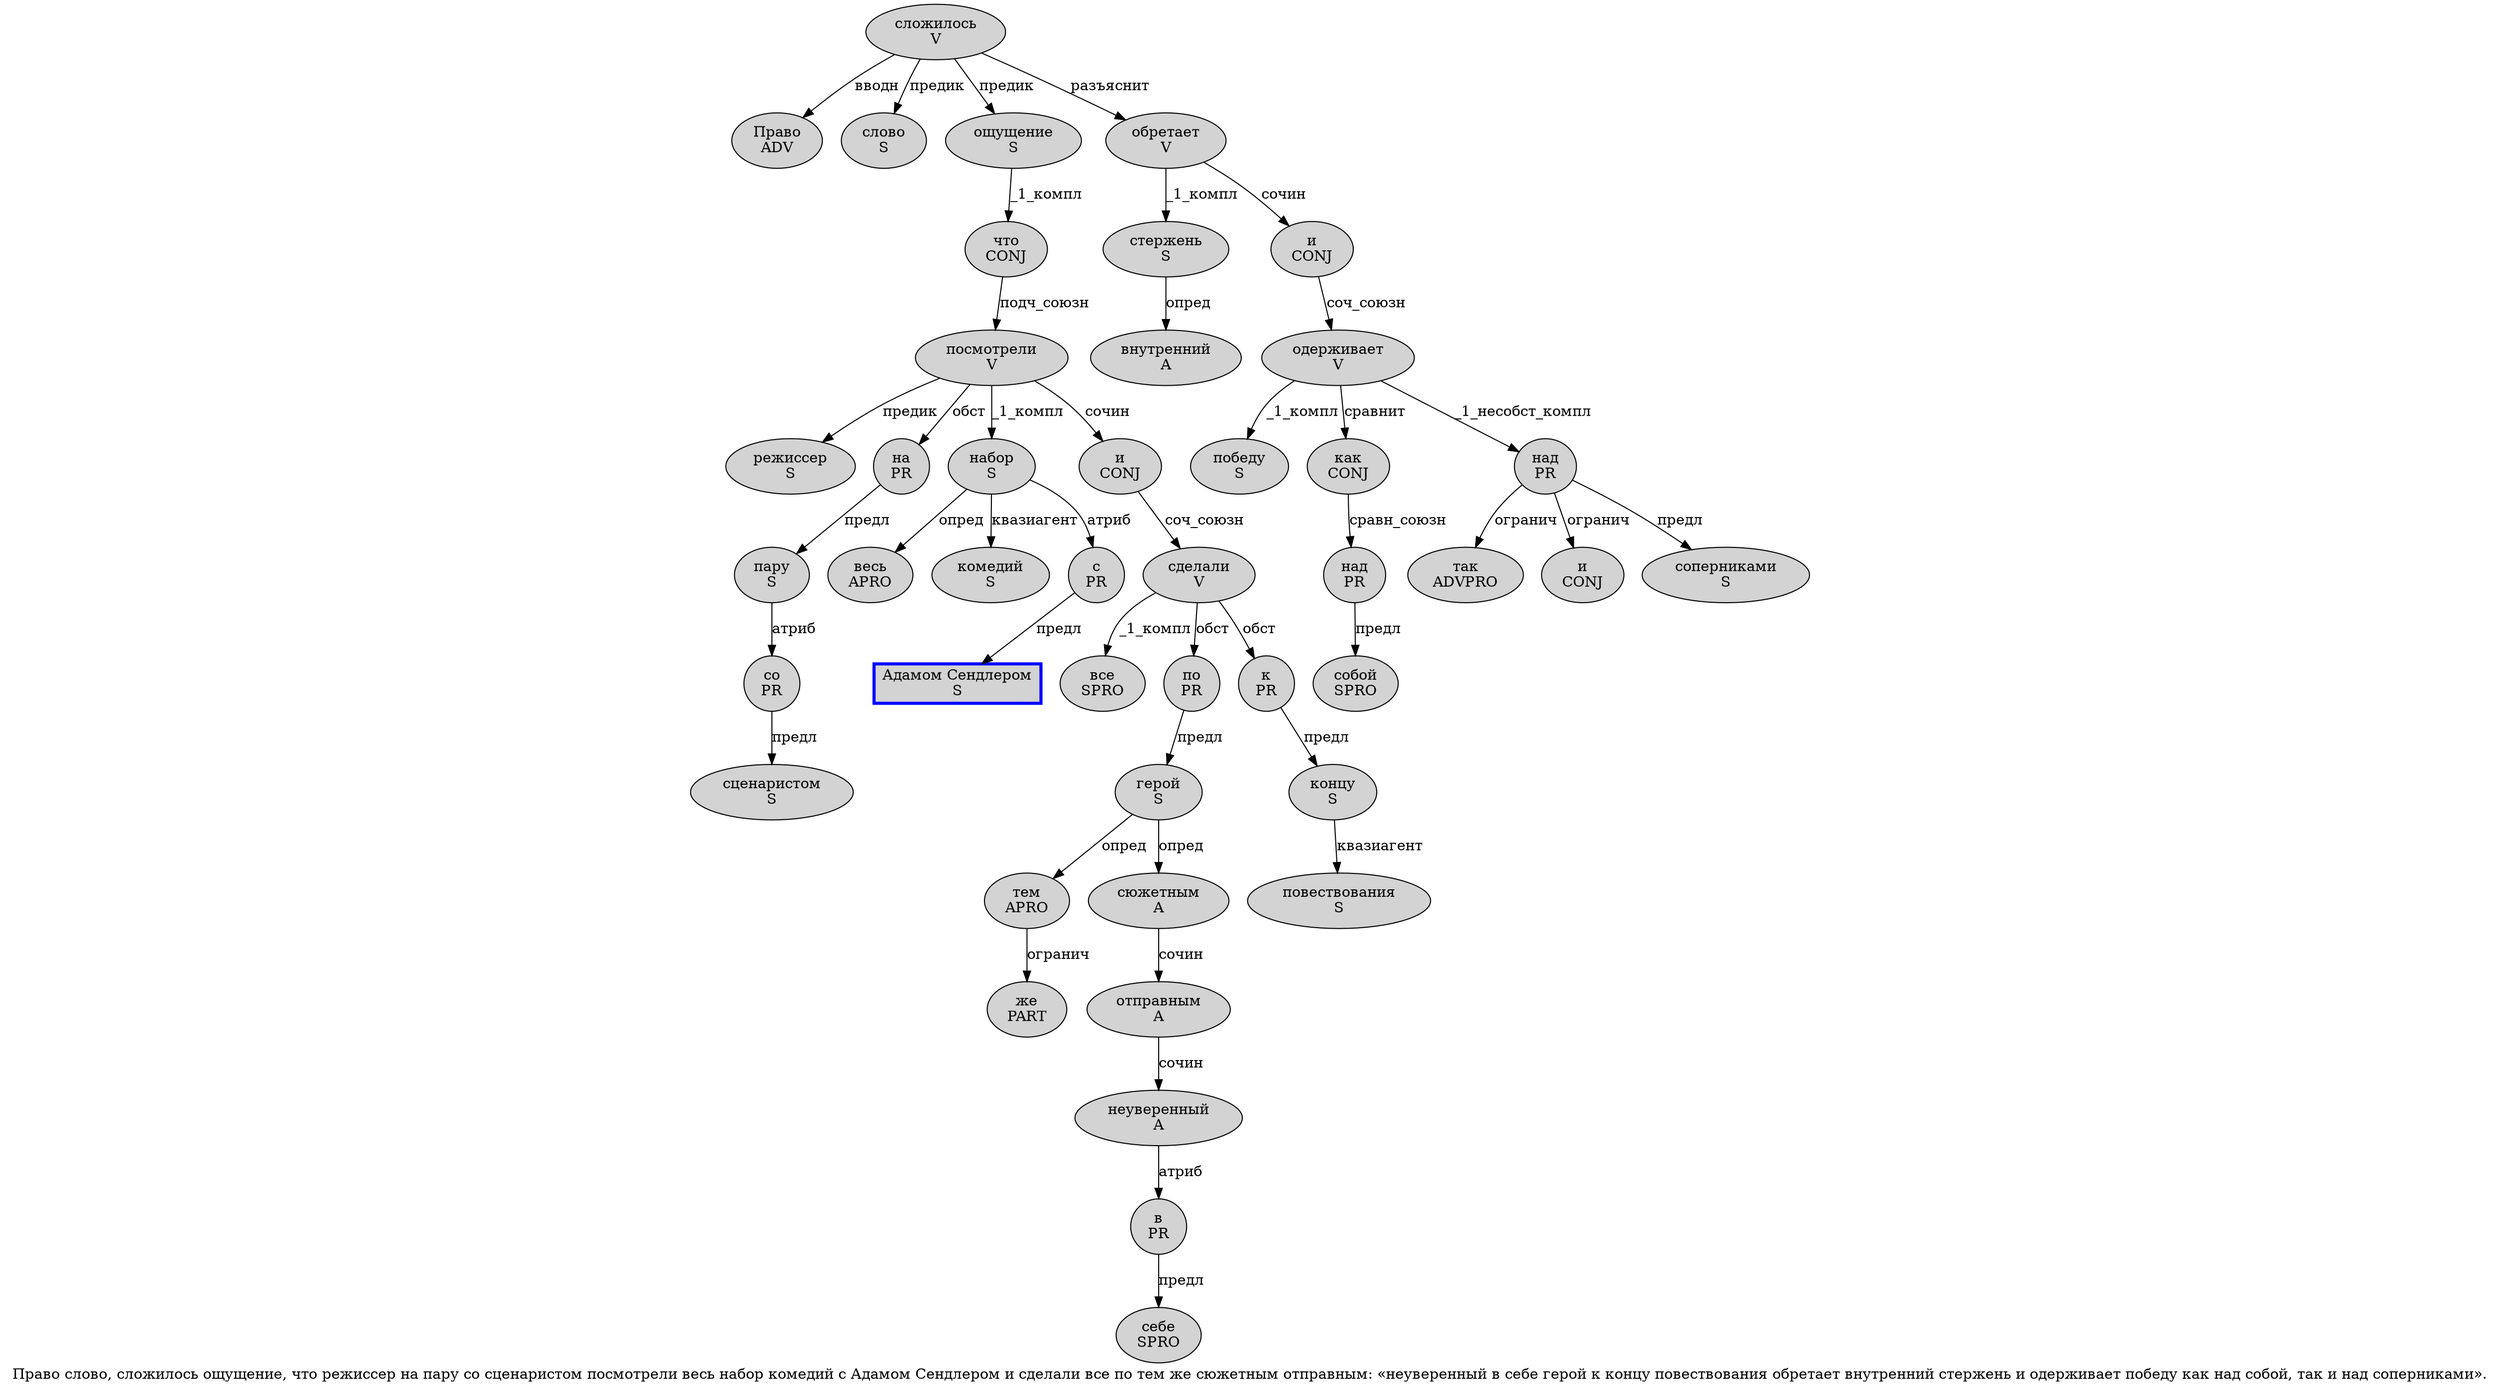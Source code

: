 digraph SENTENCE_3664 {
	graph [label="Право слово, сложилось ощущение, что режиссер на пару со сценаристом посмотрели весь набор комедий с Адамом Сендлером и сделали все по тем же сюжетным отправным: «неуверенный в себе герой к концу повествования обретает внутренний стержень и одерживает победу как над собой, так и над соперниками»."]
	node [style=filled]
		0 [label="Право
ADV" color="" fillcolor=lightgray penwidth=1 shape=ellipse]
		1 [label="слово
S" color="" fillcolor=lightgray penwidth=1 shape=ellipse]
		3 [label="сложилось
V" color="" fillcolor=lightgray penwidth=1 shape=ellipse]
		4 [label="ощущение
S" color="" fillcolor=lightgray penwidth=1 shape=ellipse]
		6 [label="что
CONJ" color="" fillcolor=lightgray penwidth=1 shape=ellipse]
		7 [label="режиссер
S" color="" fillcolor=lightgray penwidth=1 shape=ellipse]
		8 [label="на
PR" color="" fillcolor=lightgray penwidth=1 shape=ellipse]
		9 [label="пару
S" color="" fillcolor=lightgray penwidth=1 shape=ellipse]
		10 [label="со
PR" color="" fillcolor=lightgray penwidth=1 shape=ellipse]
		11 [label="сценаристом
S" color="" fillcolor=lightgray penwidth=1 shape=ellipse]
		12 [label="посмотрели
V" color="" fillcolor=lightgray penwidth=1 shape=ellipse]
		13 [label="весь
APRO" color="" fillcolor=lightgray penwidth=1 shape=ellipse]
		14 [label="набор
S" color="" fillcolor=lightgray penwidth=1 shape=ellipse]
		15 [label="комедий
S" color="" fillcolor=lightgray penwidth=1 shape=ellipse]
		16 [label="с
PR" color="" fillcolor=lightgray penwidth=1 shape=ellipse]
		17 [label="Адамом Сендлером
S" color=blue fillcolor=lightgray penwidth=3 shape=box]
		18 [label="и
CONJ" color="" fillcolor=lightgray penwidth=1 shape=ellipse]
		19 [label="сделали
V" color="" fillcolor=lightgray penwidth=1 shape=ellipse]
		20 [label="все
SPRO" color="" fillcolor=lightgray penwidth=1 shape=ellipse]
		21 [label="по
PR" color="" fillcolor=lightgray penwidth=1 shape=ellipse]
		22 [label="тем
APRO" color="" fillcolor=lightgray penwidth=1 shape=ellipse]
		23 [label="же
PART" color="" fillcolor=lightgray penwidth=1 shape=ellipse]
		24 [label="сюжетным
A" color="" fillcolor=lightgray penwidth=1 shape=ellipse]
		25 [label="отправным
A" color="" fillcolor=lightgray penwidth=1 shape=ellipse]
		28 [label="неуверенный
A" color="" fillcolor=lightgray penwidth=1 shape=ellipse]
		29 [label="в
PR" color="" fillcolor=lightgray penwidth=1 shape=ellipse]
		30 [label="себе
SPRO" color="" fillcolor=lightgray penwidth=1 shape=ellipse]
		31 [label="герой
S" color="" fillcolor=lightgray penwidth=1 shape=ellipse]
		32 [label="к
PR" color="" fillcolor=lightgray penwidth=1 shape=ellipse]
		33 [label="концу
S" color="" fillcolor=lightgray penwidth=1 shape=ellipse]
		34 [label="повествования
S" color="" fillcolor=lightgray penwidth=1 shape=ellipse]
		35 [label="обретает
V" color="" fillcolor=lightgray penwidth=1 shape=ellipse]
		36 [label="внутренний
A" color="" fillcolor=lightgray penwidth=1 shape=ellipse]
		37 [label="стержень
S" color="" fillcolor=lightgray penwidth=1 shape=ellipse]
		38 [label="и
CONJ" color="" fillcolor=lightgray penwidth=1 shape=ellipse]
		39 [label="одерживает
V" color="" fillcolor=lightgray penwidth=1 shape=ellipse]
		40 [label="победу
S" color="" fillcolor=lightgray penwidth=1 shape=ellipse]
		41 [label="как
CONJ" color="" fillcolor=lightgray penwidth=1 shape=ellipse]
		42 [label="над
PR" color="" fillcolor=lightgray penwidth=1 shape=ellipse]
		43 [label="собой
SPRO" color="" fillcolor=lightgray penwidth=1 shape=ellipse]
		45 [label="так
ADVPRO" color="" fillcolor=lightgray penwidth=1 shape=ellipse]
		46 [label="и
CONJ" color="" fillcolor=lightgray penwidth=1 shape=ellipse]
		47 [label="над
PR" color="" fillcolor=lightgray penwidth=1 shape=ellipse]
		48 [label="соперниками
S" color="" fillcolor=lightgray penwidth=1 shape=ellipse]
			32 -> 33 [label="предл"]
			3 -> 0 [label="вводн"]
			3 -> 1 [label="предик"]
			3 -> 4 [label="предик"]
			3 -> 35 [label="разъяснит"]
			19 -> 20 [label="_1_компл"]
			19 -> 21 [label="обст"]
			19 -> 32 [label="обст"]
			10 -> 11 [label="предл"]
			47 -> 45 [label="огранич"]
			47 -> 46 [label="огранич"]
			47 -> 48 [label="предл"]
			4 -> 6 [label="_1_компл"]
			39 -> 40 [label="_1_компл"]
			39 -> 41 [label="сравнит"]
			39 -> 47 [label="_1_несобст_компл"]
			37 -> 36 [label="опред"]
			41 -> 42 [label="сравн_союзн"]
			6 -> 12 [label="подч_союзн"]
			9 -> 10 [label="атриб"]
			38 -> 39 [label="соч_союзн"]
			21 -> 31 [label="предл"]
			16 -> 17 [label="предл"]
			18 -> 19 [label="соч_союзн"]
			28 -> 29 [label="атриб"]
			12 -> 7 [label="предик"]
			12 -> 8 [label="обст"]
			12 -> 14 [label="_1_компл"]
			12 -> 18 [label="сочин"]
			22 -> 23 [label="огранич"]
			24 -> 25 [label="сочин"]
			35 -> 37 [label="_1_компл"]
			35 -> 38 [label="сочин"]
			31 -> 22 [label="опред"]
			31 -> 24 [label="опред"]
			25 -> 28 [label="сочин"]
			33 -> 34 [label="квазиагент"]
			42 -> 43 [label="предл"]
			14 -> 13 [label="опред"]
			14 -> 15 [label="квазиагент"]
			14 -> 16 [label="атриб"]
			8 -> 9 [label="предл"]
			29 -> 30 [label="предл"]
}